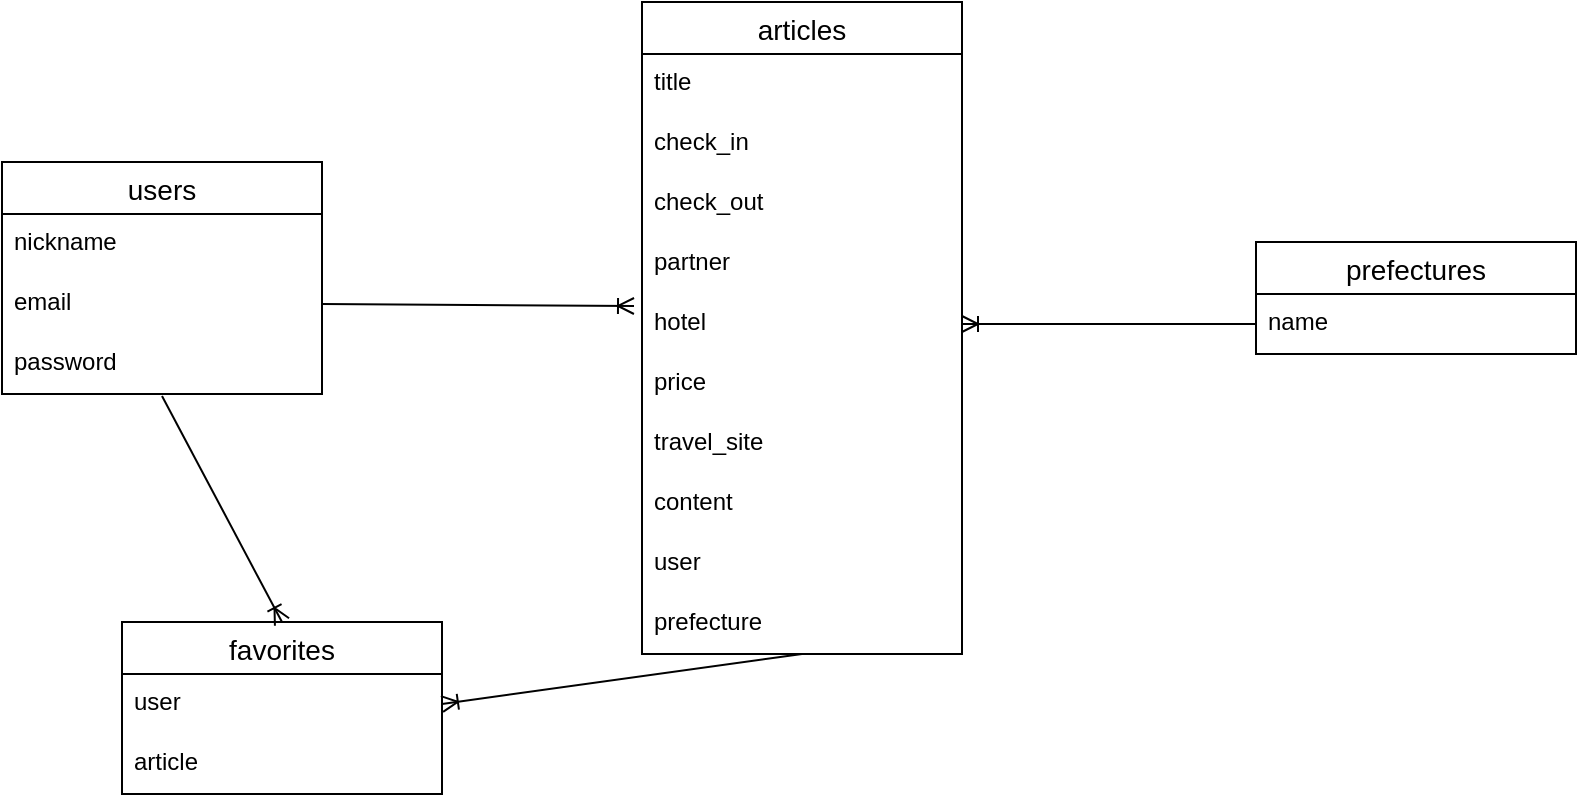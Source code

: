<mxfile>
    <diagram id="8XtdyZQsKRdI_xKXeBaH" name="ページ1">
        <mxGraphModel dx="486" dy="411" grid="1" gridSize="10" guides="1" tooltips="1" connect="1" arrows="1" fold="1" page="1" pageScale="1" pageWidth="827" pageHeight="1169" math="0" shadow="0">
            <root>
                <mxCell id="0"/>
                <mxCell id="1" parent="0"/>
                <mxCell id="2" value="users" style="swimlane;fontStyle=0;childLayout=stackLayout;horizontal=1;startSize=26;horizontalStack=0;resizeParent=1;resizeParentMax=0;resizeLast=0;collapsible=1;marginBottom=0;align=center;fontSize=14;hachureGap=4;fontFamily=Helvetica;" parent="1" vertex="1">
                    <mxGeometry x="40" y="160" width="160" height="116" as="geometry"/>
                </mxCell>
                <mxCell id="3" value="nickname" style="text;strokeColor=none;fillColor=none;spacingLeft=4;spacingRight=4;overflow=hidden;rotatable=0;points=[[0,0.5],[1,0.5]];portConstraint=eastwest;fontSize=12;sketch=1;hachureGap=4;jiggle=2;curveFitting=1;fontFamily=Helvetica;" parent="2" vertex="1">
                    <mxGeometry y="26" width="160" height="30" as="geometry"/>
                </mxCell>
                <mxCell id="4" value="email" style="text;strokeColor=none;fillColor=none;spacingLeft=4;spacingRight=4;overflow=hidden;rotatable=0;points=[[0,0.5],[1,0.5]];portConstraint=eastwest;fontSize=12;sketch=1;hachureGap=4;jiggle=2;curveFitting=1;fontFamily=Helvetica;" parent="2" vertex="1">
                    <mxGeometry y="56" width="160" height="30" as="geometry"/>
                </mxCell>
                <mxCell id="5" value="password" style="text;strokeColor=none;fillColor=none;spacingLeft=4;spacingRight=4;overflow=hidden;rotatable=0;points=[[0,0.5],[1,0.5]];portConstraint=eastwest;fontSize=12;sketch=1;hachureGap=4;jiggle=2;curveFitting=1;fontFamily=Helvetica;" parent="2" vertex="1">
                    <mxGeometry y="86" width="160" height="30" as="geometry"/>
                </mxCell>
                <mxCell id="6" value="articles" style="swimlane;fontStyle=0;childLayout=stackLayout;horizontal=1;startSize=26;horizontalStack=0;resizeParent=1;resizeParentMax=0;resizeLast=0;collapsible=1;marginBottom=0;align=center;fontSize=14;hachureGap=4;strokeColor=default;fontFamily=Helvetica;fontColor=default;fillColor=default;" parent="1" vertex="1">
                    <mxGeometry x="360" y="80" width="160" height="326" as="geometry"/>
                </mxCell>
                <mxCell id="7" value="title" style="text;strokeColor=none;fillColor=none;spacingLeft=4;spacingRight=4;overflow=hidden;rotatable=0;points=[[0,0.5],[1,0.5]];portConstraint=eastwest;fontSize=12;sketch=1;hachureGap=4;jiggle=2;curveFitting=1;fontFamily=Helvetica;fontColor=default;startSize=26;" parent="6" vertex="1">
                    <mxGeometry y="26" width="160" height="30" as="geometry"/>
                </mxCell>
                <mxCell id="8" value="check_in" style="text;strokeColor=none;fillColor=none;spacingLeft=4;spacingRight=4;overflow=hidden;rotatable=0;points=[[0,0.5],[1,0.5]];portConstraint=eastwest;fontSize=12;sketch=1;hachureGap=4;jiggle=2;curveFitting=1;fontFamily=Helvetica;fontColor=default;startSize=26;" parent="6" vertex="1">
                    <mxGeometry y="56" width="160" height="30" as="geometry"/>
                </mxCell>
                <mxCell id="9" value="check_out" style="text;strokeColor=none;fillColor=none;spacingLeft=4;spacingRight=4;overflow=hidden;rotatable=0;points=[[0,0.5],[1,0.5]];portConstraint=eastwest;fontSize=12;sketch=1;hachureGap=4;jiggle=2;curveFitting=1;fontFamily=Helvetica;fontColor=default;startSize=26;" parent="6" vertex="1">
                    <mxGeometry y="86" width="160" height="30" as="geometry"/>
                </mxCell>
                <mxCell id="10" value="partner" style="text;strokeColor=none;fillColor=none;spacingLeft=4;spacingRight=4;overflow=hidden;rotatable=0;points=[[0,0.5],[1,0.5]];portConstraint=eastwest;fontSize=12;sketch=1;hachureGap=4;jiggle=2;curveFitting=1;fontFamily=Helvetica;fontColor=default;startSize=26;" parent="6" vertex="1">
                    <mxGeometry y="116" width="160" height="30" as="geometry"/>
                </mxCell>
                <mxCell id="20" value="hotel" style="text;strokeColor=none;fillColor=none;spacingLeft=4;spacingRight=4;overflow=hidden;rotatable=0;points=[[0,0.5],[1,0.5]];portConstraint=eastwest;fontSize=12;hachureGap=4;fontFamily=Helvetica;" parent="6" vertex="1">
                    <mxGeometry y="146" width="160" height="30" as="geometry"/>
                </mxCell>
                <mxCell id="11" value="price" style="text;strokeColor=none;fillColor=none;spacingLeft=4;spacingRight=4;overflow=hidden;rotatable=0;points=[[0,0.5],[1,0.5]];portConstraint=eastwest;fontSize=12;hachureGap=4;fontFamily=Helvetica;fontColor=default;startSize=26;" parent="6" vertex="1">
                    <mxGeometry y="176" width="160" height="30" as="geometry"/>
                </mxCell>
                <mxCell id="12" value="travel_site" style="text;strokeColor=none;fillColor=none;spacingLeft=4;spacingRight=4;overflow=hidden;rotatable=0;points=[[0,0.5],[1,0.5]];portConstraint=eastwest;fontSize=12;sketch=1;hachureGap=4;jiggle=2;curveFitting=1;fontFamily=Helvetica;fontColor=default;startSize=26;" parent="6" vertex="1">
                    <mxGeometry y="206" width="160" height="30" as="geometry"/>
                </mxCell>
                <mxCell id="13" value="content" style="text;strokeColor=none;fillColor=none;spacingLeft=4;spacingRight=4;overflow=hidden;rotatable=0;points=[[0,0.5],[1,0.5]];portConstraint=eastwest;fontSize=12;sketch=1;hachureGap=4;jiggle=2;curveFitting=1;fontFamily=Helvetica;fontColor=default;startSize=26;" parent="6" vertex="1">
                    <mxGeometry y="236" width="160" height="30" as="geometry"/>
                </mxCell>
                <mxCell id="14" value="user" style="text;strokeColor=none;fillColor=none;spacingLeft=4;spacingRight=4;overflow=hidden;rotatable=0;points=[[0,0.5],[1,0.5]];portConstraint=eastwest;fontSize=12;sketch=1;hachureGap=4;jiggle=2;curveFitting=1;fontFamily=Helvetica;fontColor=default;startSize=26;" parent="6" vertex="1">
                    <mxGeometry y="266" width="160" height="30" as="geometry"/>
                </mxCell>
                <mxCell id="15" value="prefecture" style="text;strokeColor=none;fillColor=none;spacingLeft=4;spacingRight=4;overflow=hidden;rotatable=0;points=[[0,0.5],[1,0.5]];portConstraint=eastwest;fontSize=12;sketch=1;hachureGap=4;jiggle=2;curveFitting=1;fontFamily=Helvetica;fontColor=default;startSize=26;" parent="6" vertex="1">
                    <mxGeometry y="296" width="160" height="30" as="geometry"/>
                </mxCell>
                <mxCell id="16" value="prefectures" style="swimlane;fontStyle=0;childLayout=stackLayout;horizontal=1;startSize=26;horizontalStack=0;resizeParent=1;resizeParentMax=0;resizeLast=0;collapsible=1;marginBottom=0;align=center;fontSize=14;hachureGap=4;strokeColor=default;fontFamily=Helvetica;fontColor=default;fillColor=default;fillStyle=auto;" parent="1" vertex="1">
                    <mxGeometry x="667" y="200" width="160" height="56" as="geometry"/>
                </mxCell>
                <mxCell id="17" value="name" style="text;strokeColor=none;fillColor=none;spacingLeft=4;spacingRight=4;overflow=hidden;rotatable=0;points=[[0,0.5],[1,0.5]];portConstraint=eastwest;fontSize=12;sketch=1;hachureGap=4;jiggle=2;curveFitting=1;fontFamily=Helvetica;fontColor=default;startSize=26;" parent="16" vertex="1">
                    <mxGeometry y="26" width="160" height="30" as="geometry"/>
                </mxCell>
                <mxCell id="19" style="edgeStyle=none;sketch=0;hachureGap=4;jiggle=2;curveFitting=1;html=1;exitX=0;exitY=0.5;exitDx=0;exitDy=0;fontFamily=Architects Daughter;fontSource=https%3A%2F%2Ffonts.googleapis.com%2Fcss%3Ffamily%3DArchitects%2BDaughter;fontSize=16;endArrow=ERoneToMany;endFill=0;entryX=1;entryY=0.5;entryDx=0;entryDy=0;" parent="1" source="17" target="20" edge="1">
                    <mxGeometry relative="1" as="geometry">
                        <mxPoint x="520" y="220" as="targetPoint"/>
                    </mxGeometry>
                </mxCell>
                <mxCell id="21" value="favorites" style="swimlane;fontStyle=0;childLayout=stackLayout;horizontal=1;startSize=26;horizontalStack=0;resizeParent=1;resizeParentMax=0;resizeLast=0;collapsible=1;marginBottom=0;align=center;fontSize=14;hachureGap=4;fontFamily=Helvetica;" vertex="1" parent="1">
                    <mxGeometry x="100" y="390" width="160" height="86" as="geometry"/>
                </mxCell>
                <mxCell id="22" value="user" style="text;strokeColor=none;fillColor=none;spacingLeft=4;spacingRight=4;overflow=hidden;rotatable=0;points=[[0,0.5],[1,0.5]];portConstraint=eastwest;fontSize=12;sketch=1;hachureGap=4;jiggle=2;curveFitting=1;fontFamily=Helvetica;" vertex="1" parent="21">
                    <mxGeometry y="26" width="160" height="30" as="geometry"/>
                </mxCell>
                <mxCell id="23" value="article" style="text;strokeColor=none;fillColor=none;spacingLeft=4;spacingRight=4;overflow=hidden;rotatable=0;points=[[0,0.5],[1,0.5]];portConstraint=eastwest;fontSize=12;sketch=1;hachureGap=4;jiggle=2;curveFitting=1;fontFamily=Helvetica;" vertex="1" parent="21">
                    <mxGeometry y="56" width="160" height="30" as="geometry"/>
                </mxCell>
                <mxCell id="25" style="edgeStyle=none;hachureGap=4;html=1;exitX=0.5;exitY=1.033;exitDx=0;exitDy=0;entryX=0.5;entryY=0;entryDx=0;entryDy=0;fontFamily=Helvetica;fontSize=16;exitPerimeter=0;endArrow=ERoneToMany;endFill=0;" edge="1" parent="1" source="5" target="21">
                    <mxGeometry relative="1" as="geometry"/>
                </mxCell>
                <mxCell id="26" style="edgeStyle=none;sketch=0;hachureGap=4;jiggle=2;curveFitting=1;html=1;exitX=0.5;exitY=1;exitDx=0;exitDy=0;fontFamily=Helvetica;fontSize=16;endArrow=ERoneToMany;endFill=0;entryX=1;entryY=0.5;entryDx=0;entryDy=0;exitPerimeter=0;" edge="1" parent="1" source="15" target="22">
                    <mxGeometry relative="1" as="geometry">
                        <mxPoint x="370" y="370" as="sourcePoint"/>
                        <Array as="points"/>
                    </mxGeometry>
                </mxCell>
                <mxCell id="28" style="edgeStyle=none;sketch=0;hachureGap=4;jiggle=2;curveFitting=1;html=1;exitX=1;exitY=0.5;exitDx=0;exitDy=0;fontFamily=Helvetica;fontSize=16;endArrow=ERoneToMany;endFill=0;entryX=-0.025;entryY=0.2;entryDx=0;entryDy=0;entryPerimeter=0;" edge="1" parent="1" source="4" target="20">
                    <mxGeometry relative="1" as="geometry">
                        <mxPoint x="350" y="231" as="targetPoint"/>
                    </mxGeometry>
                </mxCell>
            </root>
        </mxGraphModel>
    </diagram>
</mxfile>